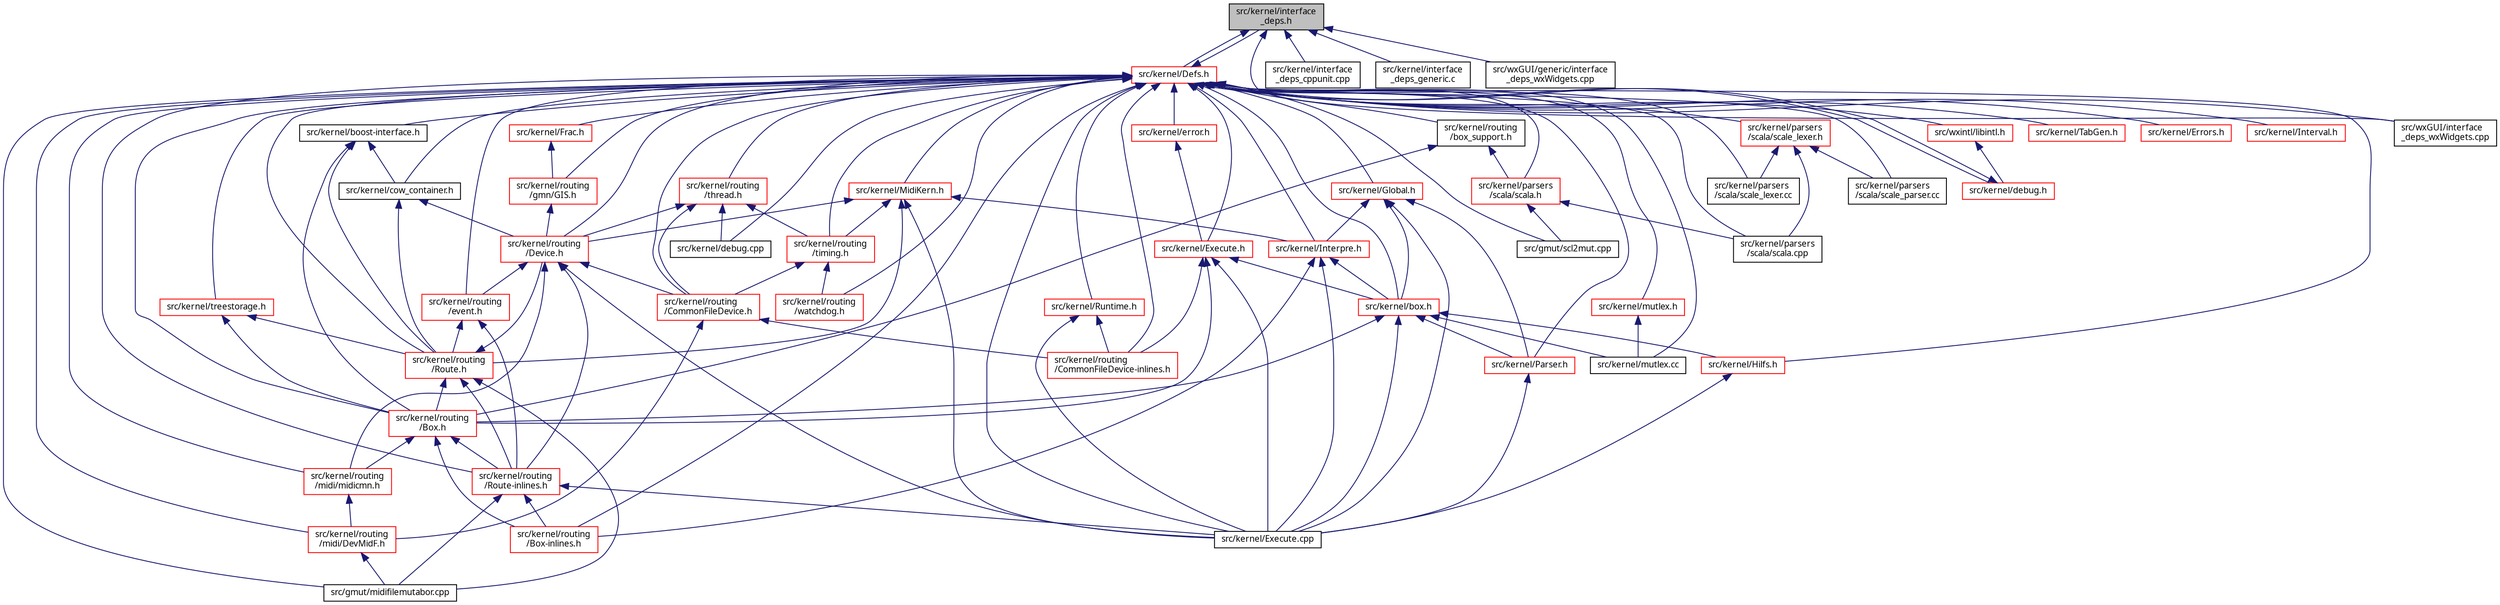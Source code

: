 digraph "src/kernel/interface_deps.h"
{
  edge [fontname="Sans",fontsize="10",labelfontname="Sans",labelfontsize="10"];
  node [fontname="Sans",fontsize="10",shape=record];
  Node10 [label="src/kernel/interface\l_deps.h",height=0.2,width=0.4,color="black", fillcolor="grey75", style="filled", fontcolor="black"];
  Node10 -> Node11 [dir="back",color="midnightblue",fontsize="10",style="solid",fontname="Sans"];
  Node11 [label="src/kernel/Defs.h",height=0.2,width=0.4,color="red", fillcolor="white", style="filled",URL="$d1/d73/Defs_8h.html",tooltip="Common definitions. "];
  Node11 -> Node12 [dir="back",color="midnightblue",fontsize="10",style="solid",fontname="Sans"];
  Node12 [label="src/gmut/midifilemutabor.cpp",height=0.2,width=0.4,color="black", fillcolor="white", style="filled",URL="$d1/d0d/midifilemutabor_8cpp.html"];
  Node11 -> Node10 [dir="back",color="midnightblue",fontsize="10",style="solid",fontname="Sans"];
  Node11 -> Node13 [dir="back",color="midnightblue",fontsize="10",style="solid",fontname="Sans"];
  Node13 [label="src/kernel/debug.h",height=0.2,width=0.4,color="red", fillcolor="white", style="filled",URL="$db/d16/debug_8h.html"];
  Node13 -> Node11 [dir="back",color="midnightblue",fontsize="10",style="solid",fontname="Sans"];
  Node11 -> Node17 [dir="back",color="midnightblue",fontsize="10",style="solid",fontname="Sans"];
  Node17 [label="src/wxintl/libintl.h",height=0.2,width=0.4,color="red", fillcolor="white", style="filled",URL="$d4/d64/libintl_8h.html"];
  Node17 -> Node13 [dir="back",color="midnightblue",fontsize="10",style="solid",fontname="Sans"];
  Node11 -> Node20 [dir="back",color="midnightblue",fontsize="10",style="solid",fontname="Sans"];
  Node20 [label="src/kernel/routing\l/midi/DevMidF.h",height=0.2,width=0.4,color="red", fillcolor="white", style="filled",URL="$da/d3c/DevMidF_8h.html"];
  Node20 -> Node12 [dir="back",color="midnightblue",fontsize="10",style="solid",fontname="Sans"];
  Node11 -> Node90 [dir="back",color="midnightblue",fontsize="10",style="solid",fontname="Sans"];
  Node90 [label="src/kernel/routing\l/CommonFileDevice.h",height=0.2,width=0.4,color="red", fillcolor="white", style="filled",URL="$d9/d17/CommonFileDevice_8h.html"];
  Node90 -> Node20 [dir="back",color="midnightblue",fontsize="10",style="solid",fontname="Sans"];
  Node90 -> Node91 [dir="back",color="midnightblue",fontsize="10",style="solid",fontname="Sans"];
  Node91 [label="src/kernel/routing\l/CommonFileDevice-inlines.h",height=0.2,width=0.4,color="red", fillcolor="white", style="filled",URL="$d9/d6a/CommonFileDevice-inlines_8h.html"];
  Node11 -> Node99 [dir="back",color="midnightblue",fontsize="10",style="solid",fontname="Sans"];
  Node99 [label="src/kernel/routing\l/Device.h",height=0.2,width=0.4,color="red", fillcolor="white", style="filled",URL="$de/d05/Device_8h.html",tooltip="Routing. "];
  Node99 -> Node90 [dir="back",color="midnightblue",fontsize="10",style="solid",fontname="Sans"];
  Node99 -> Node100 [dir="back",color="midnightblue",fontsize="10",style="solid",fontname="Sans"];
  Node100 [label="src/kernel/routing\l/event.h",height=0.2,width=0.4,color="red", fillcolor="white", style="filled",URL="$dd/d20/event_8h.html"];
  Node100 -> Node101 [dir="back",color="midnightblue",fontsize="10",style="solid",fontname="Sans"];
  Node101 [label="src/kernel/routing\l/Route.h",height=0.2,width=0.4,color="red", fillcolor="white", style="filled",URL="$d1/d65/Route_8h.html",tooltip="Routing. "];
  Node101 -> Node99 [dir="back",color="midnightblue",fontsize="10",style="solid",fontname="Sans"];
  Node101 -> Node102 [dir="back",color="midnightblue",fontsize="10",style="solid",fontname="Sans"];
  Node102 [label="src/kernel/routing\l/Box.h",height=0.2,width=0.4,color="red", fillcolor="white", style="filled",URL="$de/d0f/Box_8h.html",tooltip="Mutabor Box for C++. "];
  Node102 -> Node103 [dir="back",color="midnightblue",fontsize="10",style="solid",fontname="Sans"];
  Node103 [label="src/kernel/routing\l/midi/midicmn.h",height=0.2,width=0.4,color="red", fillcolor="white", style="filled",URL="$de/d21/midicmn_8h.html"];
  Node103 -> Node20 [dir="back",color="midnightblue",fontsize="10",style="solid",fontname="Sans"];
  Node102 -> Node111 [dir="back",color="midnightblue",fontsize="10",style="solid",fontname="Sans"];
  Node111 [label="src/kernel/routing\l/Route-inlines.h",height=0.2,width=0.4,color="red", fillcolor="white", style="filled",URL="$d2/d2c/Route-inlines_8h.html"];
  Node111 -> Node12 [dir="back",color="midnightblue",fontsize="10",style="solid",fontname="Sans"];
  Node111 -> Node112 [dir="back",color="midnightblue",fontsize="10",style="solid",fontname="Sans"];
  Node112 [label="src/kernel/Execute.cpp",height=0.2,width=0.4,color="black", fillcolor="white", style="filled",URL="$df/d23/Execute_8cpp.html"];
  Node111 -> Node113 [dir="back",color="midnightblue",fontsize="10",style="solid",fontname="Sans"];
  Node113 [label="src/kernel/routing\l/Box-inlines.h",height=0.2,width=0.4,color="red", fillcolor="white", style="filled",URL="$d6/d9a/Box-inlines_8h.html"];
  Node102 -> Node113 [dir="back",color="midnightblue",fontsize="10",style="solid",fontname="Sans"];
  Node101 -> Node12 [dir="back",color="midnightblue",fontsize="10",style="solid",fontname="Sans"];
  Node101 -> Node111 [dir="back",color="midnightblue",fontsize="10",style="solid",fontname="Sans"];
  Node100 -> Node111 [dir="back",color="midnightblue",fontsize="10",style="solid",fontname="Sans"];
  Node99 -> Node103 [dir="back",color="midnightblue",fontsize="10",style="solid",fontname="Sans"];
  Node99 -> Node111 [dir="back",color="midnightblue",fontsize="10",style="solid",fontname="Sans"];
  Node99 -> Node112 [dir="back",color="midnightblue",fontsize="10",style="solid",fontname="Sans"];
  Node11 -> Node141 [dir="back",color="midnightblue",fontsize="10",style="solid",fontname="Sans"];
  Node141 [label="src/kernel/cow_container.h",height=0.2,width=0.4,color="black", fillcolor="white", style="filled",URL="$da/d28/cow__container_8h.html",tooltip="Copy on write container. "];
  Node141 -> Node99 [dir="back",color="midnightblue",fontsize="10",style="solid",fontname="Sans"];
  Node141 -> Node101 [dir="back",color="midnightblue",fontsize="10",style="solid",fontname="Sans"];
  Node11 -> Node142 [dir="back",color="midnightblue",fontsize="10",style="solid",fontname="Sans"];
  Node142 [label="src/kernel/boost-interface.h",height=0.2,width=0.4,color="black", fillcolor="white", style="filled",URL="$d1/da4/boost-interface_8h.html",tooltip="Interface to the boost library. "];
  Node142 -> Node141 [dir="back",color="midnightblue",fontsize="10",style="solid",fontname="Sans"];
  Node142 -> Node101 [dir="back",color="midnightblue",fontsize="10",style="solid",fontname="Sans"];
  Node142 -> Node102 [dir="back",color="midnightblue",fontsize="10",style="solid",fontname="Sans"];
  Node11 -> Node143 [dir="back",color="midnightblue",fontsize="10",style="solid",fontname="Sans"];
  Node143 [label="src/kernel/routing\l/gmn/GIS.h",height=0.2,width=0.4,color="red", fillcolor="white", style="filled",URL="$dd/d4d/GIS_8h.html"];
  Node143 -> Node99 [dir="back",color="midnightblue",fontsize="10",style="solid",fontname="Sans"];
  Node11 -> Node149 [dir="back",color="midnightblue",fontsize="10",style="solid",fontname="Sans"];
  Node149 [label="src/kernel/Frac.h",height=0.2,width=0.4,color="red", fillcolor="white", style="filled",URL="$df/d4f/Frac_8h.html",tooltip="Fraction class for Mutabor. "];
  Node149 -> Node143 [dir="back",color="midnightblue",fontsize="10",style="solid",fontname="Sans"];
  Node11 -> Node101 [dir="back",color="midnightblue",fontsize="10",style="solid",fontname="Sans"];
  Node11 -> Node151 [dir="back",color="midnightblue",fontsize="10",style="solid",fontname="Sans"];
  Node151 [label="src/kernel/MidiKern.h",height=0.2,width=0.4,color="red", fillcolor="white", style="filled",URL="$da/dfd/MidiKern_8h.html"];
  Node151 -> Node101 [dir="back",color="midnightblue",fontsize="10",style="solid",fontname="Sans"];
  Node151 -> Node99 [dir="back",color="midnightblue",fontsize="10",style="solid",fontname="Sans"];
  Node151 -> Node152 [dir="back",color="midnightblue",fontsize="10",style="solid",fontname="Sans"];
  Node152 [label="src/kernel/routing\l/timing.h",height=0.2,width=0.4,color="red", fillcolor="white", style="filled",URL="$db/d41/timing_8h.html"];
  Node152 -> Node90 [dir="back",color="midnightblue",fontsize="10",style="solid",fontname="Sans"];
  Node152 -> Node153 [dir="back",color="midnightblue",fontsize="10",style="solid",fontname="Sans"];
  Node153 [label="src/kernel/routing\l/watchdog.h",height=0.2,width=0.4,color="red", fillcolor="white", style="filled",URL="$d9/da3/watchdog_8h.html"];
  Node151 -> Node156 [dir="back",color="midnightblue",fontsize="10",style="solid",fontname="Sans"];
  Node156 [label="src/kernel/Interpre.h",height=0.2,width=0.4,color="red", fillcolor="white", style="filled",URL="$d2/dd8/Interpre_8h.html",tooltip="Interpreter for the logic at runtime. "];
  Node156 -> Node157 [dir="back",color="midnightblue",fontsize="10",style="solid",fontname="Sans"];
  Node157 [label="src/kernel/box.h",height=0.2,width=0.4,color="red", fillcolor="white", style="filled",URL="$dc/d19/box_8h.html",tooltip="Description: Collect all properties, which are used by boxes. "];
  Node157 -> Node102 [dir="back",color="midnightblue",fontsize="10",style="solid",fontname="Sans"];
  Node157 -> Node159 [dir="back",color="midnightblue",fontsize="10",style="solid",fontname="Sans"];
  Node159 [label="src/kernel/Parser.h",height=0.2,width=0.4,color="red", fillcolor="white", style="filled",URL="$d6/d0c/Parser_8h.html"];
  Node159 -> Node112 [dir="back",color="midnightblue",fontsize="10",style="solid",fontname="Sans"];
  Node157 -> Node165 [dir="back",color="midnightblue",fontsize="10",style="solid",fontname="Sans"];
  Node165 [label="src/kernel/Hilfs.h",height=0.2,width=0.4,color="red", fillcolor="white", style="filled",URL="$d2/d32/Hilfs_8h.html",tooltip="Description. "];
  Node165 -> Node112 [dir="back",color="midnightblue",fontsize="10",style="solid",fontname="Sans"];
  Node157 -> Node112 [dir="back",color="midnightblue",fontsize="10",style="solid",fontname="Sans"];
  Node157 -> Node166 [dir="back",color="midnightblue",fontsize="10",style="solid",fontname="Sans"];
  Node166 [label="src/kernel/mutlex.cc",height=0.2,width=0.4,color="black", fillcolor="white", style="filled",URL="$d0/dc8/mutlex_8cc.html"];
  Node156 -> Node112 [dir="back",color="midnightblue",fontsize="10",style="solid",fontname="Sans"];
  Node156 -> Node113 [dir="back",color="midnightblue",fontsize="10",style="solid",fontname="Sans"];
  Node151 -> Node112 [dir="back",color="midnightblue",fontsize="10",style="solid",fontname="Sans"];
  Node11 -> Node167 [dir="back",color="midnightblue",fontsize="10",style="solid",fontname="Sans"];
  Node167 [label="src/kernel/treestorage.h",height=0.2,width=0.4,color="red", fillcolor="white", style="filled",URL="$db/dbe/treestorage_8h.html",tooltip="abstract class for tree like storage "];
  Node167 -> Node101 [dir="back",color="midnightblue",fontsize="10",style="solid",fontname="Sans"];
  Node167 -> Node102 [dir="back",color="midnightblue",fontsize="10",style="solid",fontname="Sans"];
  Node11 -> Node100 [dir="back",color="midnightblue",fontsize="10",style="solid",fontname="Sans"];
  Node11 -> Node168 [dir="back",color="midnightblue",fontsize="10",style="solid",fontname="Sans"];
  Node168 [label="src/kernel/routing\l/thread.h",height=0.2,width=0.4,color="red", fillcolor="white", style="filled",URL="$db/dd5/thread_8h.html"];
  Node168 -> Node99 [dir="back",color="midnightblue",fontsize="10",style="solid",fontname="Sans"];
  Node168 -> Node90 [dir="back",color="midnightblue",fontsize="10",style="solid",fontname="Sans"];
  Node168 -> Node152 [dir="back",color="midnightblue",fontsize="10",style="solid",fontname="Sans"];
  Node168 -> Node169 [dir="back",color="midnightblue",fontsize="10",style="solid",fontname="Sans"];
  Node169 [label="src/kernel/debug.cpp",height=0.2,width=0.4,color="black", fillcolor="white", style="filled",URL="$d1/d00/debug_8cpp.html"];
  Node11 -> Node152 [dir="back",color="midnightblue",fontsize="10",style="solid",fontname="Sans"];
  Node11 -> Node103 [dir="back",color="midnightblue",fontsize="10",style="solid",fontname="Sans"];
  Node11 -> Node102 [dir="back",color="midnightblue",fontsize="10",style="solid",fontname="Sans"];
  Node11 -> Node171 [dir="back",color="midnightblue",fontsize="10",style="solid",fontname="Sans"];
  Node171 [label="src/kernel/Execute.h",height=0.2,width=0.4,color="red", fillcolor="white", style="filled",URL="$de/d11/Execute_8h.html",tooltip="Execute tuning changes. "];
  Node171 -> Node102 [dir="back",color="midnightblue",fontsize="10",style="solid",fontname="Sans"];
  Node171 -> Node157 [dir="back",color="midnightblue",fontsize="10",style="solid",fontname="Sans"];
  Node171 -> Node112 [dir="back",color="midnightblue",fontsize="10",style="solid",fontname="Sans"];
  Node171 -> Node91 [dir="back",color="midnightblue",fontsize="10",style="solid",fontname="Sans"];
  Node11 -> Node172 [dir="back",color="midnightblue",fontsize="10",style="solid",fontname="Sans"];
  Node172 [label="src/kernel/error.h",height=0.2,width=0.4,color="red", fillcolor="white", style="filled",URL="$da/d41/error_8h.html"];
  Node172 -> Node171 [dir="back",color="midnightblue",fontsize="10",style="solid",fontname="Sans"];
  Node11 -> Node157 [dir="back",color="midnightblue",fontsize="10",style="solid",fontname="Sans"];
  Node11 -> Node173 [dir="back",color="midnightblue",fontsize="10",style="solid",fontname="Sans"];
  Node173 [label="src/kernel/Global.h",height=0.2,width=0.4,color="red", fillcolor="white", style="filled",URL="$dd/d40/Global_8h.html",tooltip="Global definitions (formerly in mutabor DLL) "];
  Node173 -> Node157 [dir="back",color="midnightblue",fontsize="10",style="solid",fontname="Sans"];
  Node173 -> Node156 [dir="back",color="midnightblue",fontsize="10",style="solid",fontname="Sans"];
  Node173 -> Node159 [dir="back",color="midnightblue",fontsize="10",style="solid",fontname="Sans"];
  Node173 -> Node112 [dir="back",color="midnightblue",fontsize="10",style="solid",fontname="Sans"];
  Node11 -> Node156 [dir="back",color="midnightblue",fontsize="10",style="solid",fontname="Sans"];
  Node11 -> Node174 [dir="back",color="midnightblue",fontsize="10",style="solid",fontname="Sans"];
  Node174 [label="src/kernel/routing\l/box_support.h",height=0.2,width=0.4,color="black", fillcolor="white", style="filled",URL="$d2/dfc/box__support_8h.html",tooltip="Mutabor Box for C++. "];
  Node174 -> Node102 [dir="back",color="midnightblue",fontsize="10",style="solid",fontname="Sans"];
  Node174 -> Node175 [dir="back",color="midnightblue",fontsize="10",style="solid",fontname="Sans"];
  Node175 [label="src/kernel/parsers\l/scala/scala.h",height=0.2,width=0.4,color="red", fillcolor="white", style="filled",URL="$da/db7/scala_8h.html"];
  Node175 -> Node176 [dir="back",color="midnightblue",fontsize="10",style="solid",fontname="Sans"];
  Node176 [label="src/gmut/scl2mut.cpp",height=0.2,width=0.4,color="black", fillcolor="white", style="filled",URL="$de/d02/scl2mut_8cpp.html"];
  Node175 -> Node178 [dir="back",color="midnightblue",fontsize="10",style="solid",fontname="Sans"];
  Node178 [label="src/kernel/parsers\l/scala/scala.cpp",height=0.2,width=0.4,color="black", fillcolor="white", style="filled",URL="$df/d64/scala_8cpp.html"];
  Node11 -> Node111 [dir="back",color="midnightblue",fontsize="10",style="solid",fontname="Sans"];
  Node11 -> Node176 [dir="back",color="midnightblue",fontsize="10",style="solid",fontname="Sans"];
  Node11 -> Node175 [dir="back",color="midnightblue",fontsize="10",style="solid",fontname="Sans"];
  Node11 -> Node159 [dir="back",color="midnightblue",fontsize="10",style="solid",fontname="Sans"];
  Node11 -> Node165 [dir="back",color="midnightblue",fontsize="10",style="solid",fontname="Sans"];
  Node11 -> Node190 [dir="back",color="midnightblue",fontsize="10",style="solid",fontname="Sans"];
  Node190 [label="src/kernel/TabGen.h",height=0.2,width=0.4,color="red", fillcolor="white", style="filled",URL="$d6/d68/TabGen_8h.html",tooltip="Table generators for the Mutabor engine. "];
  Node11 -> Node169 [dir="back",color="midnightblue",fontsize="10",style="solid",fontname="Sans"];
  Node11 -> Node191 [dir="back",color="midnightblue",fontsize="10",style="solid",fontname="Sans"];
  Node191 [label="src/kernel/Errors.h",height=0.2,width=0.4,color="red", fillcolor="white", style="filled",URL="$d2/d0e/Errors_8h.html",tooltip="Error descriptions for Mutabor. "];
  Node11 -> Node112 [dir="back",color="midnightblue",fontsize="10",style="solid",fontname="Sans"];
  Node11 -> Node193 [dir="back",color="midnightblue",fontsize="10",style="solid",fontname="Sans"];
  Node193 [label="src/kernel/Runtime.h",height=0.2,width=0.4,color="red", fillcolor="white", style="filled",URL="$d5/d84/Runtime_8h.html",tooltip="Runtime functions of the (mainly C) old kernel of Mutabor. "];
  Node193 -> Node112 [dir="back",color="midnightblue",fontsize="10",style="solid",fontname="Sans"];
  Node193 -> Node91 [dir="back",color="midnightblue",fontsize="10",style="solid",fontname="Sans"];
  Node11 -> Node194 [dir="back",color="midnightblue",fontsize="10",style="solid",fontname="Sans"];
  Node194 [label="src/kernel/Interval.h",height=0.2,width=0.4,color="red", fillcolor="white", style="filled",URL="$d1/d55/Interval_8h.html",tooltip="Description. "];
  Node11 -> Node166 [dir="back",color="midnightblue",fontsize="10",style="solid",fontname="Sans"];
  Node11 -> Node195 [dir="back",color="midnightblue",fontsize="10",style="solid",fontname="Sans"];
  Node195 [label="src/kernel/mutlex.h",height=0.2,width=0.4,color="red", fillcolor="white", style="filled",URL="$db/d15/mutlex_8h.html"];
  Node195 -> Node166 [dir="back",color="midnightblue",fontsize="10",style="solid",fontname="Sans"];
  Node11 -> Node186 [dir="back",color="midnightblue",fontsize="10",style="solid",fontname="Sans"];
  Node186 [label="src/kernel/parsers\l/scala/scale_lexer.h",height=0.2,width=0.4,color="red", fillcolor="white", style="filled",URL="$d6/d66/scale__lexer_8h.html"];
  Node186 -> Node178 [dir="back",color="midnightblue",fontsize="10",style="solid",fontname="Sans"];
  Node186 -> Node179 [dir="back",color="midnightblue",fontsize="10",style="solid",fontname="Sans"];
  Node179 [label="src/kernel/parsers\l/scala/scale_lexer.cc",height=0.2,width=0.4,color="black", fillcolor="white", style="filled",URL="$dc/d46/scale__lexer_8cc.html"];
  Node186 -> Node180 [dir="back",color="midnightblue",fontsize="10",style="solid",fontname="Sans"];
  Node180 [label="src/kernel/parsers\l/scala/scale_parser.cc",height=0.2,width=0.4,color="black", fillcolor="white", style="filled",URL="$d7/df3/scale__parser_8cc.html"];
  Node11 -> Node178 [dir="back",color="midnightblue",fontsize="10",style="solid",fontname="Sans"];
  Node11 -> Node179 [dir="back",color="midnightblue",fontsize="10",style="solid",fontname="Sans"];
  Node11 -> Node180 [dir="back",color="midnightblue",fontsize="10",style="solid",fontname="Sans"];
  Node11 -> Node113 [dir="back",color="midnightblue",fontsize="10",style="solid",fontname="Sans"];
  Node11 -> Node153 [dir="back",color="midnightblue",fontsize="10",style="solid",fontname="Sans"];
  Node11 -> Node91 [dir="back",color="midnightblue",fontsize="10",style="solid",fontname="Sans"];
  Node11 -> Node40 [dir="back",color="midnightblue",fontsize="10",style="solid",fontname="Sans"];
  Node40 [label="src/wxGUI/interface\l_deps_wxWidgets.cpp",height=0.2,width=0.4,color="black", fillcolor="white", style="filled",URL="$df/dff/interface__deps__wxWidgets_8cpp.html"];
  Node10 -> Node223 [dir="back",color="midnightblue",fontsize="10",style="solid",fontname="Sans"];
  Node223 [label="src/kernel/interface\l_deps_cppunit.cpp",height=0.2,width=0.4,color="black", fillcolor="white", style="filled",URL="$db/d8f/interface__deps__cppunit_8cpp.html"];
  Node10 -> Node224 [dir="back",color="midnightblue",fontsize="10",style="solid",fontname="Sans"];
  Node224 [label="src/kernel/interface\l_deps_generic.c",height=0.2,width=0.4,color="black", fillcolor="white", style="filled",URL="$d2/dfa/interface__deps__generic_8c.html"];
  Node10 -> Node225 [dir="back",color="midnightblue",fontsize="10",style="solid",fontname="Sans"];
  Node225 [label="src/wxGUI/generic/interface\l_deps_wxWidgets.cpp",height=0.2,width=0.4,color="black", fillcolor="white", style="filled",URL="$d8/dd1/generic_2interface__deps__wxWidgets_8cpp.html"];
  Node10 -> Node40 [dir="back",color="midnightblue",fontsize="10",style="solid",fontname="Sans"];
}
